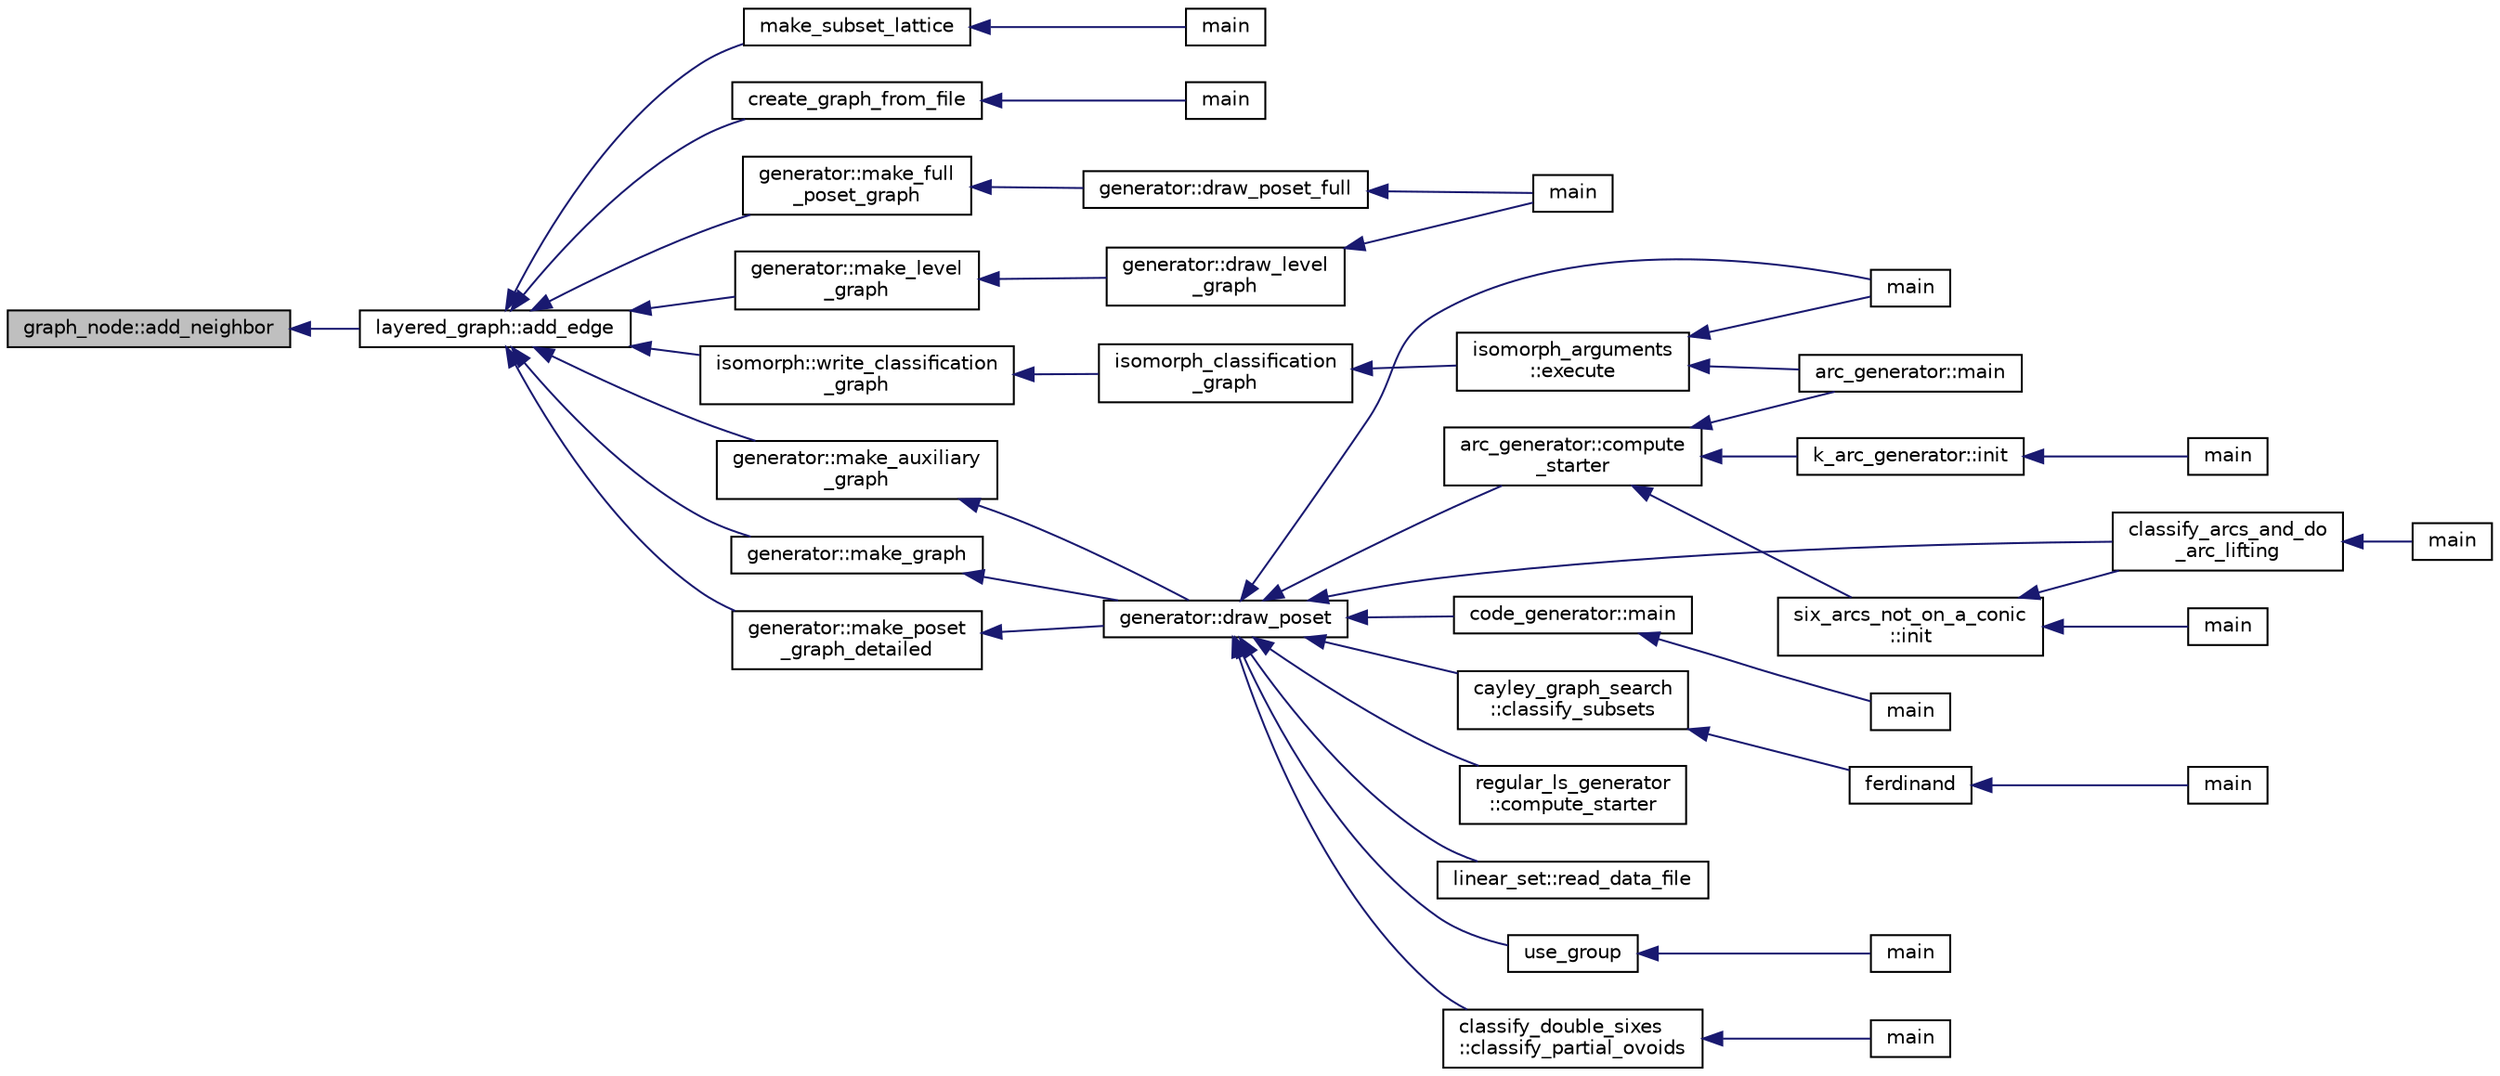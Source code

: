 digraph "graph_node::add_neighbor"
{
  edge [fontname="Helvetica",fontsize="10",labelfontname="Helvetica",labelfontsize="10"];
  node [fontname="Helvetica",fontsize="10",shape=record];
  rankdir="LR";
  Node100 [label="graph_node::add_neighbor",height=0.2,width=0.4,color="black", fillcolor="grey75", style="filled", fontcolor="black"];
  Node100 -> Node101 [dir="back",color="midnightblue",fontsize="10",style="solid",fontname="Helvetica"];
  Node101 [label="layered_graph::add_edge",height=0.2,width=0.4,color="black", fillcolor="white", style="filled",URL="$da/db1/classlayered__graph.html#a018a287d904e5be8d95cf9a5b358f838"];
  Node101 -> Node102 [dir="back",color="midnightblue",fontsize="10",style="solid",fontname="Helvetica"];
  Node102 [label="make_subset_lattice",height=0.2,width=0.4,color="black", fillcolor="white", style="filled",URL="$da/d78/poset__of__subsets_8_c.html#a9dc920908674ae38d5c24d78f5566e34"];
  Node102 -> Node103 [dir="back",color="midnightblue",fontsize="10",style="solid",fontname="Helvetica"];
  Node103 [label="main",height=0.2,width=0.4,color="black", fillcolor="white", style="filled",URL="$da/d78/poset__of__subsets_8_c.html#a3c04138a5bfe5d72780bb7e82a18e627"];
  Node101 -> Node104 [dir="back",color="midnightblue",fontsize="10",style="solid",fontname="Helvetica"];
  Node104 [label="create_graph_from_file",height=0.2,width=0.4,color="black", fillcolor="white", style="filled",URL="$db/d8d/create__layered__graph__file_8_c.html#a3861f0400d2bbd6a6228527acef31d77"];
  Node104 -> Node105 [dir="back",color="midnightblue",fontsize="10",style="solid",fontname="Helvetica"];
  Node105 [label="main",height=0.2,width=0.4,color="black", fillcolor="white", style="filled",URL="$db/d8d/create__layered__graph__file_8_c.html#a217dbf8b442f20279ea00b898af96f52"];
  Node101 -> Node106 [dir="back",color="midnightblue",fontsize="10",style="solid",fontname="Helvetica"];
  Node106 [label="generator::make_full\l_poset_graph",height=0.2,width=0.4,color="black", fillcolor="white", style="filled",URL="$d7/d73/classgenerator.html#ab6415c4a8fbcc54c470448935a95aa56"];
  Node106 -> Node107 [dir="back",color="midnightblue",fontsize="10",style="solid",fontname="Helvetica"];
  Node107 [label="generator::draw_poset_full",height=0.2,width=0.4,color="black", fillcolor="white", style="filled",URL="$d7/d73/classgenerator.html#a6f7f90e50993905db31342536ac59d8c"];
  Node107 -> Node108 [dir="back",color="midnightblue",fontsize="10",style="solid",fontname="Helvetica"];
  Node108 [label="main",height=0.2,width=0.4,color="black", fillcolor="white", style="filled",URL="$de/d2d/graph_2graph_8_c.html#a217dbf8b442f20279ea00b898af96f52"];
  Node101 -> Node109 [dir="back",color="midnightblue",fontsize="10",style="solid",fontname="Helvetica"];
  Node109 [label="generator::make_auxiliary\l_graph",height=0.2,width=0.4,color="black", fillcolor="white", style="filled",URL="$d7/d73/classgenerator.html#aabd85f45e3975dcf5eb15c0509e58392"];
  Node109 -> Node110 [dir="back",color="midnightblue",fontsize="10",style="solid",fontname="Helvetica"];
  Node110 [label="generator::draw_poset",height=0.2,width=0.4,color="black", fillcolor="white", style="filled",URL="$d7/d73/classgenerator.html#aa4f99c75a86701ba85e514a294efdf3a"];
  Node110 -> Node111 [dir="back",color="midnightblue",fontsize="10",style="solid",fontname="Helvetica"];
  Node111 [label="main",height=0.2,width=0.4,color="black", fillcolor="white", style="filled",URL="$d1/d5e/blt__main_8_c.html#a217dbf8b442f20279ea00b898af96f52"];
  Node110 -> Node112 [dir="back",color="midnightblue",fontsize="10",style="solid",fontname="Helvetica"];
  Node112 [label="code_generator::main",height=0.2,width=0.4,color="black", fillcolor="white", style="filled",URL="$db/d37/classcode__generator.html#ab3cf3a306e4032c2b471ac95321c599f"];
  Node112 -> Node113 [dir="back",color="midnightblue",fontsize="10",style="solid",fontname="Helvetica"];
  Node113 [label="main",height=0.2,width=0.4,color="black", fillcolor="white", style="filled",URL="$d4/d4f/codes_8_c.html#a217dbf8b442f20279ea00b898af96f52"];
  Node110 -> Node114 [dir="back",color="midnightblue",fontsize="10",style="solid",fontname="Helvetica"];
  Node114 [label="cayley_graph_search\l::classify_subsets",height=0.2,width=0.4,color="black", fillcolor="white", style="filled",URL="$de/dae/classcayley__graph__search.html#a4cf8a90752e018a281481ac80ad52c4b"];
  Node114 -> Node115 [dir="back",color="midnightblue",fontsize="10",style="solid",fontname="Helvetica"];
  Node115 [label="ferdinand",height=0.2,width=0.4,color="black", fillcolor="white", style="filled",URL="$da/df3/ferdinand_8_c.html#a322b57727d23cf5a0932f11c30ea18d9"];
  Node115 -> Node116 [dir="back",color="midnightblue",fontsize="10",style="solid",fontname="Helvetica"];
  Node116 [label="main",height=0.2,width=0.4,color="black", fillcolor="white", style="filled",URL="$da/df3/ferdinand_8_c.html#a3c04138a5bfe5d72780bb7e82a18e627"];
  Node110 -> Node117 [dir="back",color="midnightblue",fontsize="10",style="solid",fontname="Helvetica"];
  Node117 [label="regular_ls_generator\l::compute_starter",height=0.2,width=0.4,color="black", fillcolor="white", style="filled",URL="$d2/dd8/classregular__ls__generator.html#aa38907741058694a73194b02ceb4a53d"];
  Node110 -> Node118 [dir="back",color="midnightblue",fontsize="10",style="solid",fontname="Helvetica"];
  Node118 [label="linear_set::read_data_file",height=0.2,width=0.4,color="black", fillcolor="white", style="filled",URL="$dd/d86/classlinear__set.html#a9a5cd28cc81be7ee41002b2e3114c2cb"];
  Node110 -> Node119 [dir="back",color="midnightblue",fontsize="10",style="solid",fontname="Helvetica"];
  Node119 [label="classify_arcs_and_do\l_arc_lifting",height=0.2,width=0.4,color="black", fillcolor="white", style="filled",URL="$d6/dc3/arc__lifting__main_8_c.html#afdd7be16f16b8c71e9a72fe5f6a0b59c"];
  Node119 -> Node120 [dir="back",color="midnightblue",fontsize="10",style="solid",fontname="Helvetica"];
  Node120 [label="main",height=0.2,width=0.4,color="black", fillcolor="white", style="filled",URL="$d6/dc3/arc__lifting__main_8_c.html#a217dbf8b442f20279ea00b898af96f52"];
  Node110 -> Node121 [dir="back",color="midnightblue",fontsize="10",style="solid",fontname="Helvetica"];
  Node121 [label="use_group",height=0.2,width=0.4,color="black", fillcolor="white", style="filled",URL="$d9/d9f/all__cliques_8_c.html#aba62531e97173264c39afe2c7857af31"];
  Node121 -> Node122 [dir="back",color="midnightblue",fontsize="10",style="solid",fontname="Helvetica"];
  Node122 [label="main",height=0.2,width=0.4,color="black", fillcolor="white", style="filled",URL="$d9/d9f/all__cliques_8_c.html#a3c04138a5bfe5d72780bb7e82a18e627"];
  Node110 -> Node123 [dir="back",color="midnightblue",fontsize="10",style="solid",fontname="Helvetica"];
  Node123 [label="arc_generator::compute\l_starter",height=0.2,width=0.4,color="black", fillcolor="white", style="filled",URL="$d4/d21/classarc__generator.html#aad1dcec3a1c302e743d574bd1ac857d9"];
  Node123 -> Node124 [dir="back",color="midnightblue",fontsize="10",style="solid",fontname="Helvetica"];
  Node124 [label="arc_generator::main",height=0.2,width=0.4,color="black", fillcolor="white", style="filled",URL="$d4/d21/classarc__generator.html#ad80140b51b165dad1fe6ab232be7829a"];
  Node123 -> Node125 [dir="back",color="midnightblue",fontsize="10",style="solid",fontname="Helvetica"];
  Node125 [label="k_arc_generator::init",height=0.2,width=0.4,color="black", fillcolor="white", style="filled",URL="$d6/dd8/classk__arc__generator.html#a6036d9f52ede9f8ca681505626b5361d"];
  Node125 -> Node126 [dir="back",color="midnightblue",fontsize="10",style="solid",fontname="Helvetica"];
  Node126 [label="main",height=0.2,width=0.4,color="black", fillcolor="white", style="filled",URL="$d6/d01/k__arc__generator__main_8_c.html#a217dbf8b442f20279ea00b898af96f52"];
  Node123 -> Node127 [dir="back",color="midnightblue",fontsize="10",style="solid",fontname="Helvetica"];
  Node127 [label="six_arcs_not_on_a_conic\l::init",height=0.2,width=0.4,color="black", fillcolor="white", style="filled",URL="$d8/de6/classsix__arcs__not__on__a__conic.html#a7a4d5cf8a098488729934cfa8a70944a"];
  Node127 -> Node119 [dir="back",color="midnightblue",fontsize="10",style="solid",fontname="Helvetica"];
  Node127 -> Node128 [dir="back",color="midnightblue",fontsize="10",style="solid",fontname="Helvetica"];
  Node128 [label="main",height=0.2,width=0.4,color="black", fillcolor="white", style="filled",URL="$d2/dfa/create__surface__main_8_c.html#a217dbf8b442f20279ea00b898af96f52"];
  Node110 -> Node129 [dir="back",color="midnightblue",fontsize="10",style="solid",fontname="Helvetica"];
  Node129 [label="classify_double_sixes\l::classify_partial_ovoids",height=0.2,width=0.4,color="black", fillcolor="white", style="filled",URL="$dd/d23/classclassify__double__sixes.html#a2253fca143a0e8a3e39655eb05668ae9"];
  Node129 -> Node130 [dir="back",color="midnightblue",fontsize="10",style="solid",fontname="Helvetica"];
  Node130 [label="main",height=0.2,width=0.4,color="black", fillcolor="white", style="filled",URL="$df/df8/surface__classify_8_c.html#a217dbf8b442f20279ea00b898af96f52"];
  Node101 -> Node131 [dir="back",color="midnightblue",fontsize="10",style="solid",fontname="Helvetica"];
  Node131 [label="generator::make_graph",height=0.2,width=0.4,color="black", fillcolor="white", style="filled",URL="$d7/d73/classgenerator.html#a70dd7819a500c8baef63327eb5d72f4c"];
  Node131 -> Node110 [dir="back",color="midnightblue",fontsize="10",style="solid",fontname="Helvetica"];
  Node101 -> Node132 [dir="back",color="midnightblue",fontsize="10",style="solid",fontname="Helvetica"];
  Node132 [label="generator::make_level\l_graph",height=0.2,width=0.4,color="black", fillcolor="white", style="filled",URL="$d7/d73/classgenerator.html#ac5980214ff3f3db0a36011316869c712"];
  Node132 -> Node133 [dir="back",color="midnightblue",fontsize="10",style="solid",fontname="Helvetica"];
  Node133 [label="generator::draw_level\l_graph",height=0.2,width=0.4,color="black", fillcolor="white", style="filled",URL="$d7/d73/classgenerator.html#a6bbc7b7aafea55ff8e202efc43ab263c"];
  Node133 -> Node108 [dir="back",color="midnightblue",fontsize="10",style="solid",fontname="Helvetica"];
  Node101 -> Node134 [dir="back",color="midnightblue",fontsize="10",style="solid",fontname="Helvetica"];
  Node134 [label="generator::make_poset\l_graph_detailed",height=0.2,width=0.4,color="black", fillcolor="white", style="filled",URL="$d7/d73/classgenerator.html#a4f8b07122d32e3db0788f5a385bb1615"];
  Node134 -> Node110 [dir="back",color="midnightblue",fontsize="10",style="solid",fontname="Helvetica"];
  Node101 -> Node135 [dir="back",color="midnightblue",fontsize="10",style="solid",fontname="Helvetica"];
  Node135 [label="isomorph::write_classification\l_graph",height=0.2,width=0.4,color="black", fillcolor="white", style="filled",URL="$d3/d5f/classisomorph.html#afcf732909fe6b9f431362fa7c2ade0e5"];
  Node135 -> Node136 [dir="back",color="midnightblue",fontsize="10",style="solid",fontname="Helvetica"];
  Node136 [label="isomorph_classification\l_graph",height=0.2,width=0.4,color="black", fillcolor="white", style="filled",URL="$d4/d7e/isomorph__global_8_c.html#a027e803e6cab7af4c400a71663bf4715"];
  Node136 -> Node137 [dir="back",color="midnightblue",fontsize="10",style="solid",fontname="Helvetica"];
  Node137 [label="isomorph_arguments\l::execute",height=0.2,width=0.4,color="black", fillcolor="white", style="filled",URL="$d5/de4/classisomorph__arguments.html#aa85e472d14906abdd5672dc66027583e"];
  Node137 -> Node111 [dir="back",color="midnightblue",fontsize="10",style="solid",fontname="Helvetica"];
  Node137 -> Node124 [dir="back",color="midnightblue",fontsize="10",style="solid",fontname="Helvetica"];
}
